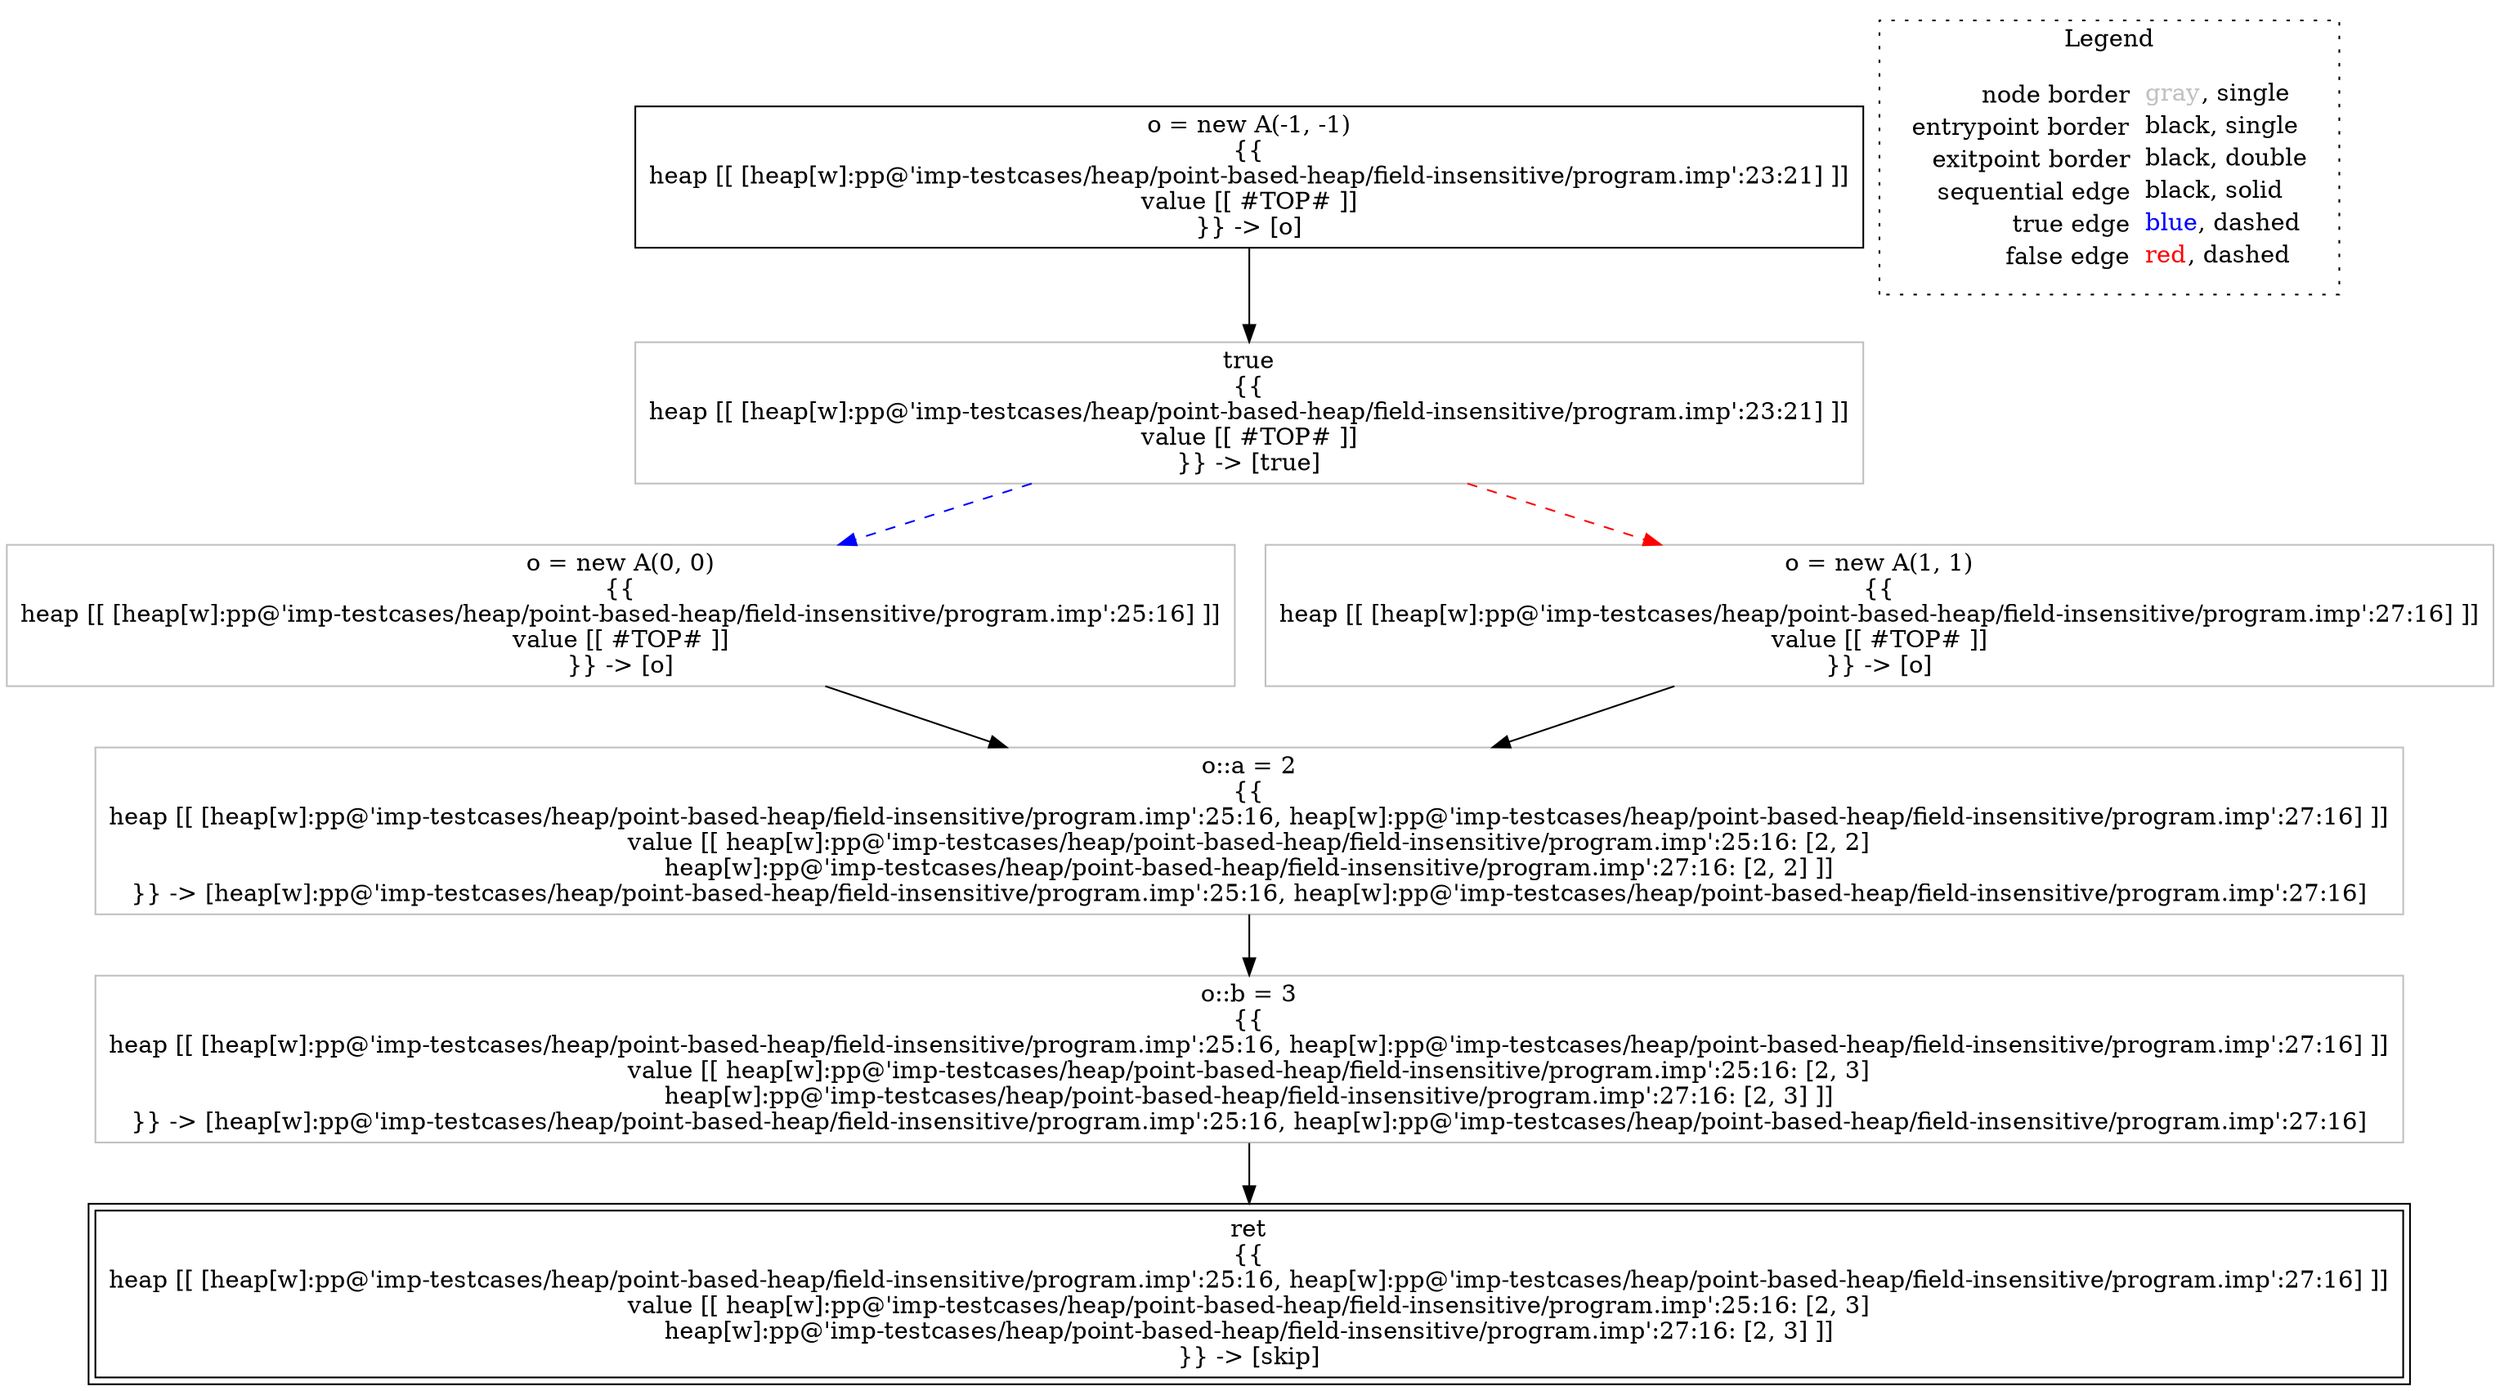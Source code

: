 digraph {
	"node0" [shape="rect",color="black",label=<o = new A(-1, -1)<BR/>{{<BR/>heap [[ [heap[w]:pp@'imp-testcases/heap/point-based-heap/field-insensitive/program.imp':23:21] ]]<BR/>value [[ #TOP# ]]<BR/>}} -&gt; [o]>];
	"node1" [shape="rect",color="gray",label=<true<BR/>{{<BR/>heap [[ [heap[w]:pp@'imp-testcases/heap/point-based-heap/field-insensitive/program.imp':23:21] ]]<BR/>value [[ #TOP# ]]<BR/>}} -&gt; [true]>];
	"node2" [shape="rect",color="black",peripheries="2",label=<ret<BR/>{{<BR/>heap [[ [heap[w]:pp@'imp-testcases/heap/point-based-heap/field-insensitive/program.imp':25:16, heap[w]:pp@'imp-testcases/heap/point-based-heap/field-insensitive/program.imp':27:16] ]]<BR/>value [[ heap[w]:pp@'imp-testcases/heap/point-based-heap/field-insensitive/program.imp':25:16: [2, 3]<BR/>heap[w]:pp@'imp-testcases/heap/point-based-heap/field-insensitive/program.imp':27:16: [2, 3] ]]<BR/>}} -&gt; [skip]>];
	"node3" [shape="rect",color="gray",label=<o = new A(0, 0)<BR/>{{<BR/>heap [[ [heap[w]:pp@'imp-testcases/heap/point-based-heap/field-insensitive/program.imp':25:16] ]]<BR/>value [[ #TOP# ]]<BR/>}} -&gt; [o]>];
	"node4" [shape="rect",color="gray",label=<o = new A(1, 1)<BR/>{{<BR/>heap [[ [heap[w]:pp@'imp-testcases/heap/point-based-heap/field-insensitive/program.imp':27:16] ]]<BR/>value [[ #TOP# ]]<BR/>}} -&gt; [o]>];
	"node5" [shape="rect",color="gray",label=<o::b = 3<BR/>{{<BR/>heap [[ [heap[w]:pp@'imp-testcases/heap/point-based-heap/field-insensitive/program.imp':25:16, heap[w]:pp@'imp-testcases/heap/point-based-heap/field-insensitive/program.imp':27:16] ]]<BR/>value [[ heap[w]:pp@'imp-testcases/heap/point-based-heap/field-insensitive/program.imp':25:16: [2, 3]<BR/>heap[w]:pp@'imp-testcases/heap/point-based-heap/field-insensitive/program.imp':27:16: [2, 3] ]]<BR/>}} -&gt; [heap[w]:pp@'imp-testcases/heap/point-based-heap/field-insensitive/program.imp':25:16, heap[w]:pp@'imp-testcases/heap/point-based-heap/field-insensitive/program.imp':27:16]>];
	"node6" [shape="rect",color="gray",label=<o::a = 2<BR/>{{<BR/>heap [[ [heap[w]:pp@'imp-testcases/heap/point-based-heap/field-insensitive/program.imp':25:16, heap[w]:pp@'imp-testcases/heap/point-based-heap/field-insensitive/program.imp':27:16] ]]<BR/>value [[ heap[w]:pp@'imp-testcases/heap/point-based-heap/field-insensitive/program.imp':25:16: [2, 2]<BR/>heap[w]:pp@'imp-testcases/heap/point-based-heap/field-insensitive/program.imp':27:16: [2, 2] ]]<BR/>}} -&gt; [heap[w]:pp@'imp-testcases/heap/point-based-heap/field-insensitive/program.imp':25:16, heap[w]:pp@'imp-testcases/heap/point-based-heap/field-insensitive/program.imp':27:16]>];
	"node0" -> "node1" [color="black"];
	"node1" -> "node3" [color="blue",style="dashed"];
	"node1" -> "node4" [color="red",style="dashed"];
	"node3" -> "node6" [color="black"];
	"node4" -> "node6" [color="black"];
	"node5" -> "node2" [color="black"];
	"node6" -> "node5" [color="black"];
subgraph cluster_legend {
	label="Legend";
	style=dotted;
	node [shape=plaintext];
	"legend" [label=<<table border="0" cellpadding="2" cellspacing="0" cellborder="0"><tr><td align="right">node border&nbsp;</td><td align="left"><font color="gray">gray</font>, single</td></tr><tr><td align="right">entrypoint border&nbsp;</td><td align="left"><font color="black">black</font>, single</td></tr><tr><td align="right">exitpoint border&nbsp;</td><td align="left"><font color="black">black</font>, double</td></tr><tr><td align="right">sequential edge&nbsp;</td><td align="left"><font color="black">black</font>, solid</td></tr><tr><td align="right">true edge&nbsp;</td><td align="left"><font color="blue">blue</font>, dashed</td></tr><tr><td align="right">false edge&nbsp;</td><td align="left"><font color="red">red</font>, dashed</td></tr></table>>];
}

}
